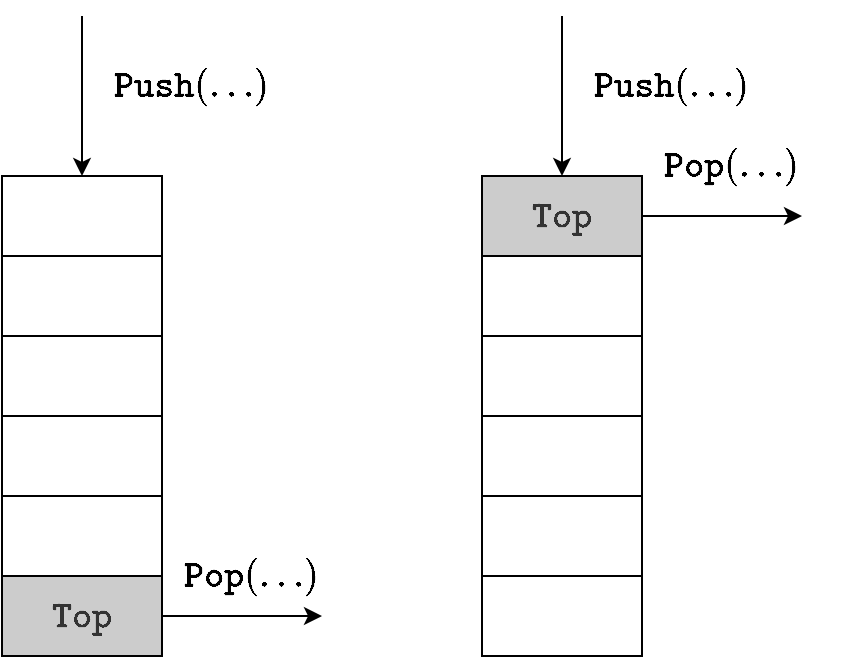 <mxfile version="12.2.6" type="device" pages="1"><diagram id="9U8Vfb-_yoERC_APZR4J" name="Page-1"><mxGraphModel dx="868" dy="467" grid="0" gridSize="10" guides="1" tooltips="1" connect="1" arrows="1" fold="1" page="1" pageScale="1" pageWidth="850" pageHeight="1100" math="1" shadow="0"><root><mxCell id="0"/><mxCell id="1" parent="0"/><mxCell id="bifc29qXg54ol40ko8ko-21" value="&lt;font style=&quot;font-size: 16px&quot;&gt;$${\tt Pop}(\dotsc)$$&lt;/font&gt;" style="text;html=1;strokeColor=none;fillColor=none;align=center;verticalAlign=middle;whiteSpace=wrap;rounded=0;" vertex="1" parent="1"><mxGeometry x="270" y="295" width="110" height="50" as="geometry"/></mxCell><mxCell id="bifc29qXg54ol40ko8ko-1" value="" style="rounded=0;whiteSpace=wrap;html=1;" vertex="1" parent="1"><mxGeometry x="200" y="120" width="80" height="40" as="geometry"/></mxCell><mxCell id="bifc29qXg54ol40ko8ko-2" value="" style="rounded=0;whiteSpace=wrap;html=1;" vertex="1" parent="1"><mxGeometry x="200" y="160" width="80" height="40" as="geometry"/></mxCell><mxCell id="bifc29qXg54ol40ko8ko-3" value="" style="rounded=0;whiteSpace=wrap;html=1;" vertex="1" parent="1"><mxGeometry x="200" y="200" width="80" height="40" as="geometry"/></mxCell><mxCell id="bifc29qXg54ol40ko8ko-4" value="" style="rounded=0;whiteSpace=wrap;html=1;" vertex="1" parent="1"><mxGeometry x="200" y="240" width="80" height="40" as="geometry"/></mxCell><mxCell id="bifc29qXg54ol40ko8ko-6" value="&lt;font style=&quot;font-size: 16px&quot;&gt;$${\tt Top}$$&lt;/font&gt;" style="rounded=0;whiteSpace=wrap;html=1;fillColor=#CCCCCC;strokeColor=#000000;fontColor=#333333;gradientColor=none;" vertex="1" parent="1"><mxGeometry x="200" y="320" width="80" height="40" as="geometry"/></mxCell><mxCell id="bifc29qXg54ol40ko8ko-5" value="" style="rounded=0;whiteSpace=wrap;html=1;" vertex="1" parent="1"><mxGeometry x="200" y="280" width="80" height="40" as="geometry"/></mxCell><mxCell id="bifc29qXg54ol40ko8ko-7" value="" style="endArrow=classic;html=1;entryX=0.5;entryY=0;entryDx=0;entryDy=0;" edge="1" parent="1" target="bifc29qXg54ol40ko8ko-1"><mxGeometry width="50" height="50" relative="1" as="geometry"><mxPoint x="240" y="40" as="sourcePoint"/><mxPoint x="250" y="40" as="targetPoint"/></mxGeometry></mxCell><mxCell id="bifc29qXg54ol40ko8ko-8" value="" style="endArrow=classic;html=1;exitX=1;exitY=0.5;exitDx=0;exitDy=0;" edge="1" parent="1" source="bifc29qXg54ol40ko8ko-6"><mxGeometry width="50" height="50" relative="1" as="geometry"><mxPoint x="300" y="350" as="sourcePoint"/><mxPoint x="360" y="340" as="targetPoint"/></mxGeometry></mxCell><mxCell id="bifc29qXg54ol40ko8ko-9" value="&lt;font style=&quot;font-size: 16px&quot;&gt;$${\tt Top}$$&lt;/font&gt;" style="rounded=0;whiteSpace=wrap;html=1;fillColor=#CCCCCC;strokeColor=#000000;fontColor=#333333;gradientColor=none;" vertex="1" parent="1"><mxGeometry x="440" y="120" width="80" height="40" as="geometry"/></mxCell><mxCell id="bifc29qXg54ol40ko8ko-10" value="" style="rounded=0;whiteSpace=wrap;html=1;" vertex="1" parent="1"><mxGeometry x="440" y="160" width="80" height="40" as="geometry"/></mxCell><mxCell id="bifc29qXg54ol40ko8ko-11" value="" style="rounded=0;whiteSpace=wrap;html=1;" vertex="1" parent="1"><mxGeometry x="440" y="200" width="80" height="40" as="geometry"/></mxCell><mxCell id="bifc29qXg54ol40ko8ko-12" value="" style="rounded=0;whiteSpace=wrap;html=1;" vertex="1" parent="1"><mxGeometry x="440" y="240" width="80" height="40" as="geometry"/></mxCell><mxCell id="bifc29qXg54ol40ko8ko-13" value="" style="rounded=0;whiteSpace=wrap;html=1;fillColor=none;strokeColor=#000000;fontColor=#333333;gradientColor=none;" vertex="1" parent="1"><mxGeometry x="440" y="320" width="80" height="40" as="geometry"/></mxCell><mxCell id="bifc29qXg54ol40ko8ko-14" value="" style="rounded=0;whiteSpace=wrap;html=1;" vertex="1" parent="1"><mxGeometry x="440" y="280" width="80" height="40" as="geometry"/></mxCell><mxCell id="bifc29qXg54ol40ko8ko-15" value="" style="endArrow=classic;html=1;entryX=0.5;entryY=0;entryDx=0;entryDy=0;" edge="1" parent="1" target="bifc29qXg54ol40ko8ko-9"><mxGeometry width="50" height="50" relative="1" as="geometry"><mxPoint x="480" y="40" as="sourcePoint"/><mxPoint x="490" y="40" as="targetPoint"/></mxGeometry></mxCell><mxCell id="bifc29qXg54ol40ko8ko-18" value="" style="endArrow=classic;html=1;exitX=1;exitY=0.5;exitDx=0;exitDy=0;" edge="1" parent="1"><mxGeometry width="50" height="50" relative="1" as="geometry"><mxPoint x="520" y="140" as="sourcePoint"/><mxPoint x="600" y="140" as="targetPoint"/></mxGeometry></mxCell><mxCell id="bifc29qXg54ol40ko8ko-19" value="&lt;font style=&quot;font-size: 16px&quot;&gt;$${\tt Push}(\dotsc)$$&lt;/font&gt;" style="text;html=1;strokeColor=none;fillColor=none;align=center;verticalAlign=middle;whiteSpace=wrap;rounded=0;" vertex="1" parent="1"><mxGeometry x="240" y="50" width="110" height="50" as="geometry"/></mxCell><mxCell id="bifc29qXg54ol40ko8ko-20" value="&lt;font style=&quot;font-size: 16px&quot;&gt;$${\tt Push}(\dotsc)$$&lt;/font&gt;" style="text;html=1;strokeColor=none;fillColor=none;align=center;verticalAlign=middle;whiteSpace=wrap;rounded=0;" vertex="1" parent="1"><mxGeometry x="480" y="50" width="110" height="50" as="geometry"/></mxCell><mxCell id="bifc29qXg54ol40ko8ko-22" value="&lt;font style=&quot;font-size: 16px&quot;&gt;$${\tt Pop}(\dotsc)$$&lt;/font&gt;" style="text;html=1;strokeColor=none;fillColor=none;align=center;verticalAlign=middle;whiteSpace=wrap;rounded=0;" vertex="1" parent="1"><mxGeometry x="510" y="90" width="110" height="50" as="geometry"/></mxCell></root></mxGraphModel></diagram></mxfile>